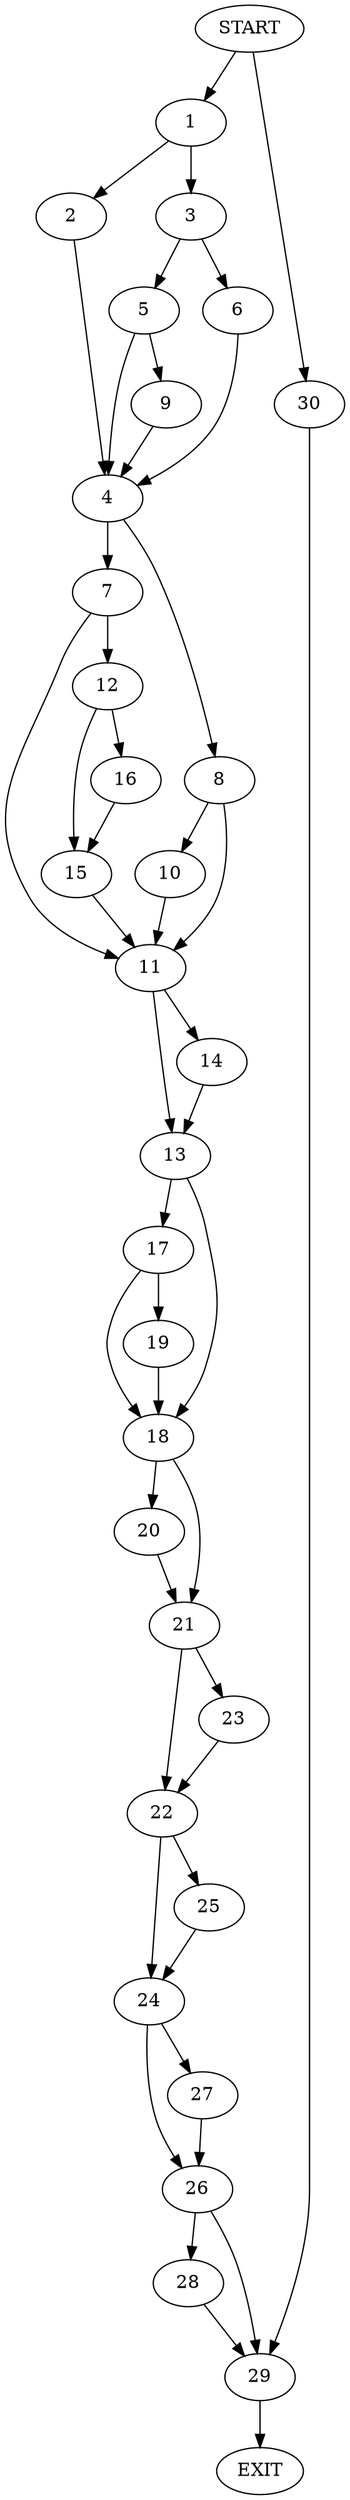 digraph {
0 [label="START"]
31 [label="EXIT"]
0 -> 1
1 -> 2
1 -> 3
2 -> 4
3 -> 5
3 -> 6
4 -> 7
4 -> 8
6 -> 4
5 -> 4
5 -> 9
9 -> 4
8 -> 10
8 -> 11
7 -> 12
7 -> 11
11 -> 13
11 -> 14
12 -> 15
12 -> 16
16 -> 15
15 -> 11
10 -> 11
14 -> 13
13 -> 17
13 -> 18
17 -> 18
17 -> 19
18 -> 20
18 -> 21
19 -> 18
20 -> 21
21 -> 22
21 -> 23
23 -> 22
22 -> 24
22 -> 25
24 -> 26
24 -> 27
25 -> 24
26 -> 28
26 -> 29
27 -> 26
28 -> 29
29 -> 31
0 -> 30
30 -> 29
}
